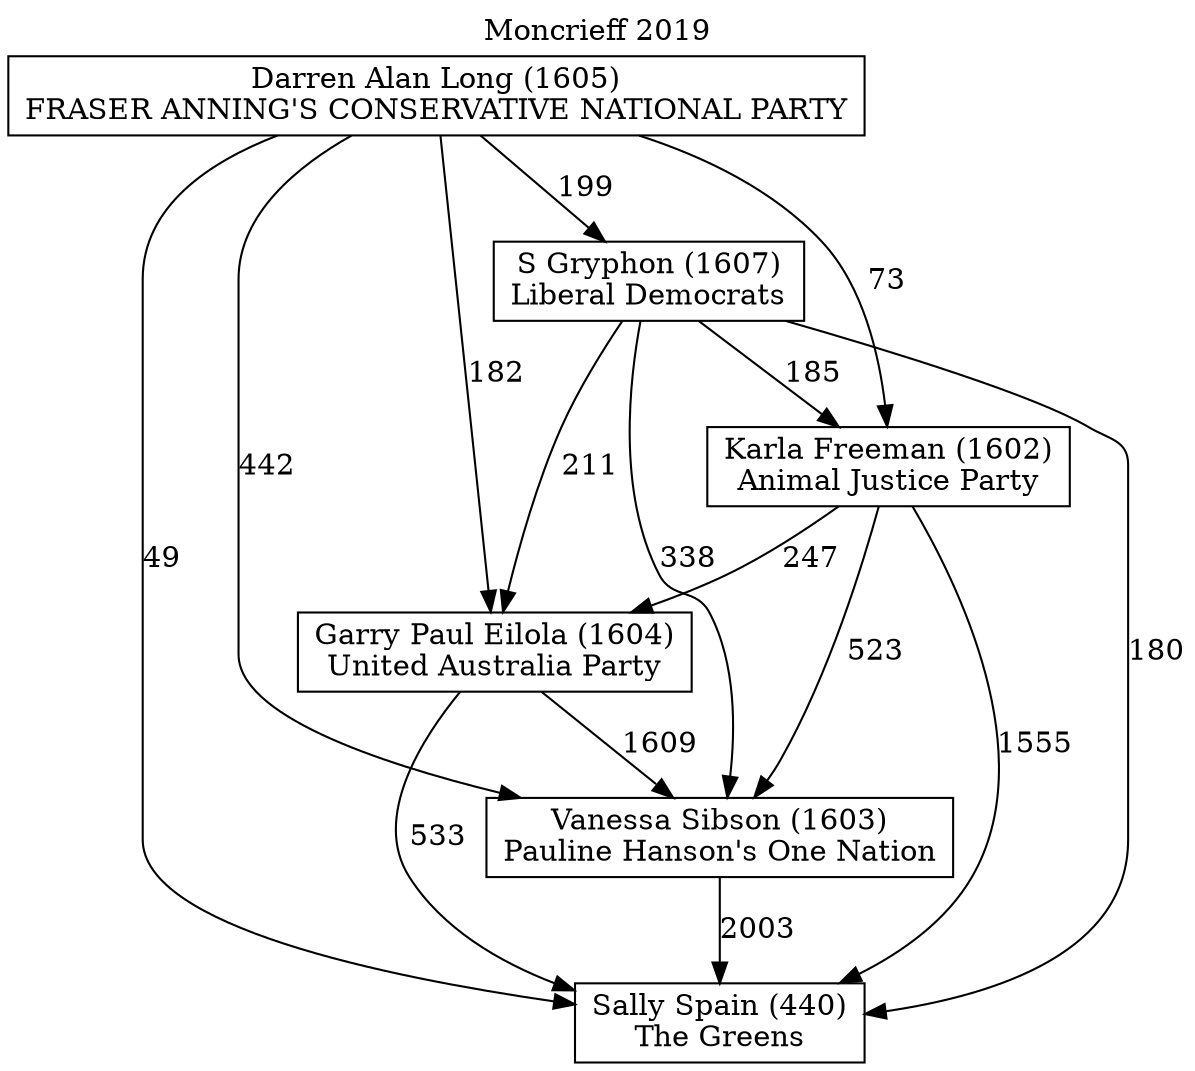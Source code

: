 // House preference flow
digraph "Sally Spain (440)_Moncrieff_2019" {
	graph [label="Moncrieff 2019" labelloc=t]
	node [shape=box]
	"Sally Spain (440)" [label="Sally Spain (440)
The Greens"]
	"Vanessa Sibson (1603)" [label="Vanessa Sibson (1603)
Pauline Hanson's One Nation"]
	"Garry Paul Eilola (1604)" [label="Garry Paul Eilola (1604)
United Australia Party"]
	"Karla Freeman (1602)" [label="Karla Freeman (1602)
Animal Justice Party"]
	"S Gryphon (1607)" [label="S Gryphon (1607)
Liberal Democrats"]
	"Darren Alan Long (1605)" [label="Darren Alan Long (1605)
FRASER ANNING'S CONSERVATIVE NATIONAL PARTY"]
	"Sally Spain (440)" [label="Sally Spain (440)
The Greens"]
	"Garry Paul Eilola (1604)" [label="Garry Paul Eilola (1604)
United Australia Party"]
	"Karla Freeman (1602)" [label="Karla Freeman (1602)
Animal Justice Party"]
	"S Gryphon (1607)" [label="S Gryphon (1607)
Liberal Democrats"]
	"Darren Alan Long (1605)" [label="Darren Alan Long (1605)
FRASER ANNING'S CONSERVATIVE NATIONAL PARTY"]
	"Sally Spain (440)" [label="Sally Spain (440)
The Greens"]
	"Karla Freeman (1602)" [label="Karla Freeman (1602)
Animal Justice Party"]
	"S Gryphon (1607)" [label="S Gryphon (1607)
Liberal Democrats"]
	"Darren Alan Long (1605)" [label="Darren Alan Long (1605)
FRASER ANNING'S CONSERVATIVE NATIONAL PARTY"]
	"Sally Spain (440)" [label="Sally Spain (440)
The Greens"]
	"S Gryphon (1607)" [label="S Gryphon (1607)
Liberal Democrats"]
	"Darren Alan Long (1605)" [label="Darren Alan Long (1605)
FRASER ANNING'S CONSERVATIVE NATIONAL PARTY"]
	"Sally Spain (440)" [label="Sally Spain (440)
The Greens"]
	"Darren Alan Long (1605)" [label="Darren Alan Long (1605)
FRASER ANNING'S CONSERVATIVE NATIONAL PARTY"]
	"Darren Alan Long (1605)" [label="Darren Alan Long (1605)
FRASER ANNING'S CONSERVATIVE NATIONAL PARTY"]
	"S Gryphon (1607)" [label="S Gryphon (1607)
Liberal Democrats"]
	"Darren Alan Long (1605)" [label="Darren Alan Long (1605)
FRASER ANNING'S CONSERVATIVE NATIONAL PARTY"]
	"Darren Alan Long (1605)" [label="Darren Alan Long (1605)
FRASER ANNING'S CONSERVATIVE NATIONAL PARTY"]
	"Karla Freeman (1602)" [label="Karla Freeman (1602)
Animal Justice Party"]
	"S Gryphon (1607)" [label="S Gryphon (1607)
Liberal Democrats"]
	"Darren Alan Long (1605)" [label="Darren Alan Long (1605)
FRASER ANNING'S CONSERVATIVE NATIONAL PARTY"]
	"Karla Freeman (1602)" [label="Karla Freeman (1602)
Animal Justice Party"]
	"Darren Alan Long (1605)" [label="Darren Alan Long (1605)
FRASER ANNING'S CONSERVATIVE NATIONAL PARTY"]
	"Darren Alan Long (1605)" [label="Darren Alan Long (1605)
FRASER ANNING'S CONSERVATIVE NATIONAL PARTY"]
	"S Gryphon (1607)" [label="S Gryphon (1607)
Liberal Democrats"]
	"Darren Alan Long (1605)" [label="Darren Alan Long (1605)
FRASER ANNING'S CONSERVATIVE NATIONAL PARTY"]
	"Darren Alan Long (1605)" [label="Darren Alan Long (1605)
FRASER ANNING'S CONSERVATIVE NATIONAL PARTY"]
	"Garry Paul Eilola (1604)" [label="Garry Paul Eilola (1604)
United Australia Party"]
	"Karla Freeman (1602)" [label="Karla Freeman (1602)
Animal Justice Party"]
	"S Gryphon (1607)" [label="S Gryphon (1607)
Liberal Democrats"]
	"Darren Alan Long (1605)" [label="Darren Alan Long (1605)
FRASER ANNING'S CONSERVATIVE NATIONAL PARTY"]
	"Garry Paul Eilola (1604)" [label="Garry Paul Eilola (1604)
United Australia Party"]
	"S Gryphon (1607)" [label="S Gryphon (1607)
Liberal Democrats"]
	"Darren Alan Long (1605)" [label="Darren Alan Long (1605)
FRASER ANNING'S CONSERVATIVE NATIONAL PARTY"]
	"Garry Paul Eilola (1604)" [label="Garry Paul Eilola (1604)
United Australia Party"]
	"Darren Alan Long (1605)" [label="Darren Alan Long (1605)
FRASER ANNING'S CONSERVATIVE NATIONAL PARTY"]
	"Darren Alan Long (1605)" [label="Darren Alan Long (1605)
FRASER ANNING'S CONSERVATIVE NATIONAL PARTY"]
	"S Gryphon (1607)" [label="S Gryphon (1607)
Liberal Democrats"]
	"Darren Alan Long (1605)" [label="Darren Alan Long (1605)
FRASER ANNING'S CONSERVATIVE NATIONAL PARTY"]
	"Darren Alan Long (1605)" [label="Darren Alan Long (1605)
FRASER ANNING'S CONSERVATIVE NATIONAL PARTY"]
	"Karla Freeman (1602)" [label="Karla Freeman (1602)
Animal Justice Party"]
	"S Gryphon (1607)" [label="S Gryphon (1607)
Liberal Democrats"]
	"Darren Alan Long (1605)" [label="Darren Alan Long (1605)
FRASER ANNING'S CONSERVATIVE NATIONAL PARTY"]
	"Karla Freeman (1602)" [label="Karla Freeman (1602)
Animal Justice Party"]
	"Darren Alan Long (1605)" [label="Darren Alan Long (1605)
FRASER ANNING'S CONSERVATIVE NATIONAL PARTY"]
	"Darren Alan Long (1605)" [label="Darren Alan Long (1605)
FRASER ANNING'S CONSERVATIVE NATIONAL PARTY"]
	"S Gryphon (1607)" [label="S Gryphon (1607)
Liberal Democrats"]
	"Darren Alan Long (1605)" [label="Darren Alan Long (1605)
FRASER ANNING'S CONSERVATIVE NATIONAL PARTY"]
	"Darren Alan Long (1605)" [label="Darren Alan Long (1605)
FRASER ANNING'S CONSERVATIVE NATIONAL PARTY"]
	"Vanessa Sibson (1603)" [label="Vanessa Sibson (1603)
Pauline Hanson's One Nation"]
	"Garry Paul Eilola (1604)" [label="Garry Paul Eilola (1604)
United Australia Party"]
	"Karla Freeman (1602)" [label="Karla Freeman (1602)
Animal Justice Party"]
	"S Gryphon (1607)" [label="S Gryphon (1607)
Liberal Democrats"]
	"Darren Alan Long (1605)" [label="Darren Alan Long (1605)
FRASER ANNING'S CONSERVATIVE NATIONAL PARTY"]
	"Vanessa Sibson (1603)" [label="Vanessa Sibson (1603)
Pauline Hanson's One Nation"]
	"Karla Freeman (1602)" [label="Karla Freeman (1602)
Animal Justice Party"]
	"S Gryphon (1607)" [label="S Gryphon (1607)
Liberal Democrats"]
	"Darren Alan Long (1605)" [label="Darren Alan Long (1605)
FRASER ANNING'S CONSERVATIVE NATIONAL PARTY"]
	"Vanessa Sibson (1603)" [label="Vanessa Sibson (1603)
Pauline Hanson's One Nation"]
	"S Gryphon (1607)" [label="S Gryphon (1607)
Liberal Democrats"]
	"Darren Alan Long (1605)" [label="Darren Alan Long (1605)
FRASER ANNING'S CONSERVATIVE NATIONAL PARTY"]
	"Vanessa Sibson (1603)" [label="Vanessa Sibson (1603)
Pauline Hanson's One Nation"]
	"Darren Alan Long (1605)" [label="Darren Alan Long (1605)
FRASER ANNING'S CONSERVATIVE NATIONAL PARTY"]
	"Darren Alan Long (1605)" [label="Darren Alan Long (1605)
FRASER ANNING'S CONSERVATIVE NATIONAL PARTY"]
	"S Gryphon (1607)" [label="S Gryphon (1607)
Liberal Democrats"]
	"Darren Alan Long (1605)" [label="Darren Alan Long (1605)
FRASER ANNING'S CONSERVATIVE NATIONAL PARTY"]
	"Darren Alan Long (1605)" [label="Darren Alan Long (1605)
FRASER ANNING'S CONSERVATIVE NATIONAL PARTY"]
	"Karla Freeman (1602)" [label="Karla Freeman (1602)
Animal Justice Party"]
	"S Gryphon (1607)" [label="S Gryphon (1607)
Liberal Democrats"]
	"Darren Alan Long (1605)" [label="Darren Alan Long (1605)
FRASER ANNING'S CONSERVATIVE NATIONAL PARTY"]
	"Karla Freeman (1602)" [label="Karla Freeman (1602)
Animal Justice Party"]
	"Darren Alan Long (1605)" [label="Darren Alan Long (1605)
FRASER ANNING'S CONSERVATIVE NATIONAL PARTY"]
	"Darren Alan Long (1605)" [label="Darren Alan Long (1605)
FRASER ANNING'S CONSERVATIVE NATIONAL PARTY"]
	"S Gryphon (1607)" [label="S Gryphon (1607)
Liberal Democrats"]
	"Darren Alan Long (1605)" [label="Darren Alan Long (1605)
FRASER ANNING'S CONSERVATIVE NATIONAL PARTY"]
	"Darren Alan Long (1605)" [label="Darren Alan Long (1605)
FRASER ANNING'S CONSERVATIVE NATIONAL PARTY"]
	"Garry Paul Eilola (1604)" [label="Garry Paul Eilola (1604)
United Australia Party"]
	"Karla Freeman (1602)" [label="Karla Freeman (1602)
Animal Justice Party"]
	"S Gryphon (1607)" [label="S Gryphon (1607)
Liberal Democrats"]
	"Darren Alan Long (1605)" [label="Darren Alan Long (1605)
FRASER ANNING'S CONSERVATIVE NATIONAL PARTY"]
	"Garry Paul Eilola (1604)" [label="Garry Paul Eilola (1604)
United Australia Party"]
	"S Gryphon (1607)" [label="S Gryphon (1607)
Liberal Democrats"]
	"Darren Alan Long (1605)" [label="Darren Alan Long (1605)
FRASER ANNING'S CONSERVATIVE NATIONAL PARTY"]
	"Garry Paul Eilola (1604)" [label="Garry Paul Eilola (1604)
United Australia Party"]
	"Darren Alan Long (1605)" [label="Darren Alan Long (1605)
FRASER ANNING'S CONSERVATIVE NATIONAL PARTY"]
	"Darren Alan Long (1605)" [label="Darren Alan Long (1605)
FRASER ANNING'S CONSERVATIVE NATIONAL PARTY"]
	"S Gryphon (1607)" [label="S Gryphon (1607)
Liberal Democrats"]
	"Darren Alan Long (1605)" [label="Darren Alan Long (1605)
FRASER ANNING'S CONSERVATIVE NATIONAL PARTY"]
	"Darren Alan Long (1605)" [label="Darren Alan Long (1605)
FRASER ANNING'S CONSERVATIVE NATIONAL PARTY"]
	"Karla Freeman (1602)" [label="Karla Freeman (1602)
Animal Justice Party"]
	"S Gryphon (1607)" [label="S Gryphon (1607)
Liberal Democrats"]
	"Darren Alan Long (1605)" [label="Darren Alan Long (1605)
FRASER ANNING'S CONSERVATIVE NATIONAL PARTY"]
	"Karla Freeman (1602)" [label="Karla Freeman (1602)
Animal Justice Party"]
	"Darren Alan Long (1605)" [label="Darren Alan Long (1605)
FRASER ANNING'S CONSERVATIVE NATIONAL PARTY"]
	"Darren Alan Long (1605)" [label="Darren Alan Long (1605)
FRASER ANNING'S CONSERVATIVE NATIONAL PARTY"]
	"S Gryphon (1607)" [label="S Gryphon (1607)
Liberal Democrats"]
	"Darren Alan Long (1605)" [label="Darren Alan Long (1605)
FRASER ANNING'S CONSERVATIVE NATIONAL PARTY"]
	"Darren Alan Long (1605)" [label="Darren Alan Long (1605)
FRASER ANNING'S CONSERVATIVE NATIONAL PARTY"]
	"Vanessa Sibson (1603)" -> "Sally Spain (440)" [label=2003]
	"Garry Paul Eilola (1604)" -> "Vanessa Sibson (1603)" [label=1609]
	"Karla Freeman (1602)" -> "Garry Paul Eilola (1604)" [label=247]
	"S Gryphon (1607)" -> "Karla Freeman (1602)" [label=185]
	"Darren Alan Long (1605)" -> "S Gryphon (1607)" [label=199]
	"Garry Paul Eilola (1604)" -> "Sally Spain (440)" [label=533]
	"Karla Freeman (1602)" -> "Sally Spain (440)" [label=1555]
	"S Gryphon (1607)" -> "Sally Spain (440)" [label=180]
	"Darren Alan Long (1605)" -> "Sally Spain (440)" [label=49]
	"Darren Alan Long (1605)" -> "Karla Freeman (1602)" [label=73]
	"S Gryphon (1607)" -> "Garry Paul Eilola (1604)" [label=211]
	"Darren Alan Long (1605)" -> "Garry Paul Eilola (1604)" [label=182]
	"Karla Freeman (1602)" -> "Vanessa Sibson (1603)" [label=523]
	"S Gryphon (1607)" -> "Vanessa Sibson (1603)" [label=338]
	"Darren Alan Long (1605)" -> "Vanessa Sibson (1603)" [label=442]
}
